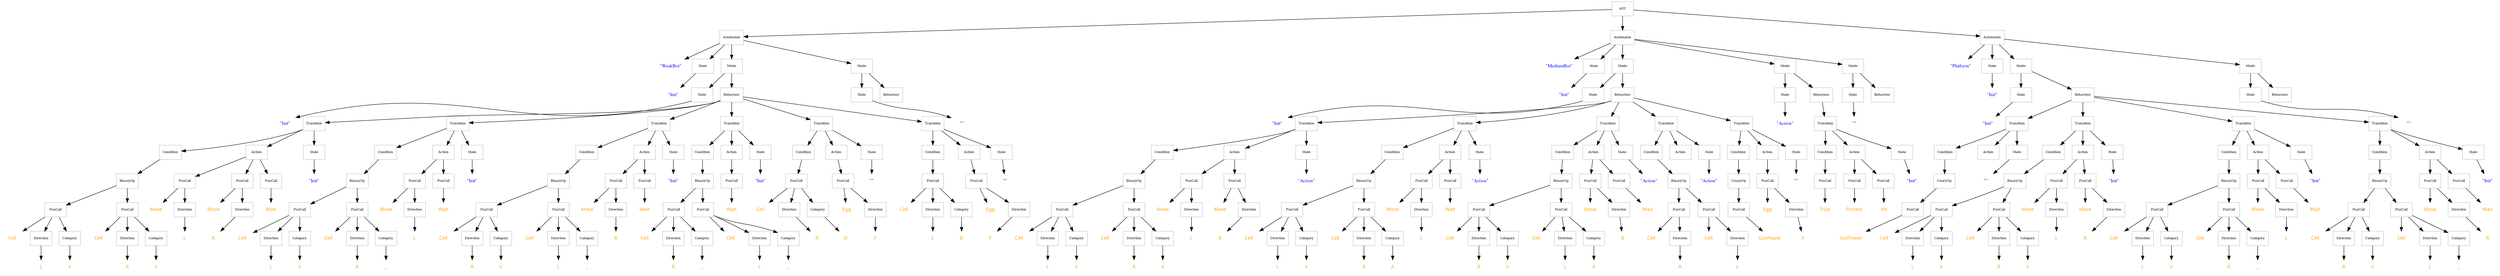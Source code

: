 // THE AST of the PARSED AUTOMATA in DOT FORMAT 

digraph ast{
node[shape=box, fontsize=16, color=gray];

"117" [label="Automaton", shape=box, fontsize=8];
"-117" [label="\"WeakBot\"", shape=none, fontname=times,  fontsize=12, fontcolor=blue];
"116" [label="State", shape=box, fontsize=8];
"-116" [label="\"Init\"", shape=none, fontname=times,  fontsize=12, fontcolor=blue];
"10" [label="State", shape=box, fontsize=8];
"-10" [label="\"Init\"", shape=none, fontname=times,  fontsize=12, fontcolor=blue];
"15" [label="FunCall", shape=box, fontsize=8];
"-15" [label="Cell", shape=none, fontname=comic, fontsize=12, fontcolor=orange];
"12" [label="Direction", shape=box, fontsize=8];
"-12" [label="L", shape=none, fontname=comic, fontsize=12, fontcolor=orange];
"14" [label="Category", shape=box, fontsize=8];
"-14" [label="V", shape=none, fontname=comic, fontsize=12, fontcolor=orange];
"20" [label="FunCall", shape=box, fontsize=8];
"-20" [label="Cell", shape=none, fontname=comic, fontsize=12, fontcolor=orange];
"17" [label="Direction", shape=box, fontsize=8];
"-17" [label="R", shape=none, fontname=comic, fontsize=12, fontcolor=orange];
"19" [label="Category", shape=box, fontsize=8];
"-19" [label="V", shape=none, fontname=comic, fontsize=12, fontcolor=orange];
"21" [label="BinaryOp", shape=box, fontsize=8];
"22" [label="Condition", shape=box, fontsize=8];
"25" [label="FunCall", shape=box, fontsize=8];
"-25" [label="Move", shape=none, fontname=comic, fontsize=12, fontcolor=orange];
"24" [label="Direction", shape=box, fontsize=8];
"-24" [label="L", shape=none, fontname=comic, fontsize=12, fontcolor=orange];
"28" [label="FunCall", shape=box, fontsize=8];
"-28" [label="Move", shape=none, fontname=comic, fontsize=12, fontcolor=orange];
"27" [label="Direction", shape=box, fontsize=8];
"-27" [label="R", shape=none, fontname=comic, fontsize=12, fontcolor=orange];
"29" [label="FunCall", shape=box, fontsize=8];
"-29" [label="Wait", shape=none, fontname=comic, fontsize=12, fontcolor=orange];
"30" [label="Action", shape=box, fontsize=8];
"31" [label="State", shape=box, fontsize=8];
"-31" [label="\"Init\"", shape=none, fontname=times,  fontsize=12, fontcolor=blue];
"32" [label="Transition", shape=box, fontsize=8];
"37" [label="FunCall", shape=box, fontsize=8];
"-37" [label="Cell", shape=none, fontname=comic, fontsize=12, fontcolor=orange];
"34" [label="Direction", shape=box, fontsize=8];
"-34" [label="L", shape=none, fontname=comic, fontsize=12, fontcolor=orange];
"36" [label="Category", shape=box, fontsize=8];
"-36" [label="V", shape=none, fontname=comic, fontsize=12, fontcolor=orange];
"42" [label="FunCall", shape=box, fontsize=8];
"-42" [label="Cell", shape=none, fontname=comic, fontsize=12, fontcolor=orange];
"39" [label="Direction", shape=box, fontsize=8];
"-39" [label="R", shape=none, fontname=comic, fontsize=12, fontcolor=orange];
"41" [label="Category", shape=box, fontsize=8];
"-41" [label="_", shape=none, fontname=comic, fontsize=12, fontcolor=orange];
"43" [label="BinaryOp", shape=box, fontsize=8];
"44" [label="Condition", shape=box, fontsize=8];
"47" [label="FunCall", shape=box, fontsize=8];
"-47" [label="Move", shape=none, fontname=comic, fontsize=12, fontcolor=orange];
"46" [label="Direction", shape=box, fontsize=8];
"-46" [label="L", shape=none, fontname=comic, fontsize=12, fontcolor=orange];
"48" [label="FunCall", shape=box, fontsize=8];
"-48" [label="Wait", shape=none, fontname=comic, fontsize=12, fontcolor=orange];
"49" [label="Action", shape=box, fontsize=8];
"50" [label="State", shape=box, fontsize=8];
"-50" [label="\"Init\"", shape=none, fontname=times,  fontsize=12, fontcolor=blue];
"51" [label="Transition", shape=box, fontsize=8];
"56" [label="FunCall", shape=box, fontsize=8];
"-56" [label="Cell", shape=none, fontname=comic, fontsize=12, fontcolor=orange];
"53" [label="Direction", shape=box, fontsize=8];
"-53" [label="R", shape=none, fontname=comic, fontsize=12, fontcolor=orange];
"55" [label="Category", shape=box, fontsize=8];
"-55" [label="V", shape=none, fontname=comic, fontsize=12, fontcolor=orange];
"61" [label="FunCall", shape=box, fontsize=8];
"-61" [label="Cell", shape=none, fontname=comic, fontsize=12, fontcolor=orange];
"58" [label="Direction", shape=box, fontsize=8];
"-58" [label="L", shape=none, fontname=comic, fontsize=12, fontcolor=orange];
"60" [label="Category", shape=box, fontsize=8];
"-60" [label="_", shape=none, fontname=comic, fontsize=12, fontcolor=orange];
"62" [label="BinaryOp", shape=box, fontsize=8];
"63" [label="Condition", shape=box, fontsize=8];
"66" [label="FunCall", shape=box, fontsize=8];
"-66" [label="Move", shape=none, fontname=comic, fontsize=12, fontcolor=orange];
"65" [label="Direction", shape=box, fontsize=8];
"-65" [label="R", shape=none, fontname=comic, fontsize=12, fontcolor=orange];
"67" [label="FunCall", shape=box, fontsize=8];
"-67" [label="Wait", shape=none, fontname=comic, fontsize=12, fontcolor=orange];
"68" [label="Action", shape=box, fontsize=8];
"69" [label="State", shape=box, fontsize=8];
"-69" [label="\"Init\"", shape=none, fontname=times,  fontsize=12, fontcolor=blue];
"70" [label="Transition", shape=box, fontsize=8];
"75" [label="FunCall", shape=box, fontsize=8];
"-75" [label="Cell", shape=none, fontname=comic, fontsize=12, fontcolor=orange];
"72" [label="Direction", shape=box, fontsize=8];
"-72" [label="R", shape=none, fontname=comic, fontsize=12, fontcolor=orange];
"74" [label="Category", shape=box, fontsize=8];
"-74" [label="_", shape=none, fontname=comic, fontsize=12, fontcolor=orange];
"80" [label="FunCall", shape=box, fontsize=8];
"-80" [label="Cell", shape=none, fontname=comic, fontsize=12, fontcolor=orange];
"77" [label="Direction", shape=box, fontsize=8];
"-77" [label="L", shape=none, fontname=comic, fontsize=12, fontcolor=orange];
"79" [label="Category", shape=box, fontsize=8];
"-79" [label="_", shape=none, fontname=comic, fontsize=12, fontcolor=orange];
"81" [label="BinaryOp", shape=box, fontsize=8];
"82" [label="Condition", shape=box, fontsize=8];
"83" [label="FunCall", shape=box, fontsize=8];
"-83" [label="Wait", shape=none, fontname=comic, fontsize=12, fontcolor=orange];
"84" [label="Action", shape=box, fontsize=8];
"85" [label="State", shape=box, fontsize=8];
"-85" [label="\"Init\"", shape=none, fontname=times,  fontsize=12, fontcolor=blue];
"86" [label="Transition", shape=box, fontsize=8];
"91" [label="FunCall", shape=box, fontsize=8];
"-91" [label="Cell", shape=none, fontname=comic, fontsize=12, fontcolor=orange];
"88" [label="Direction", shape=box, fontsize=8];
"-88" [label="R", shape=none, fontname=comic, fontsize=12, fontcolor=orange];
"90" [label="Category", shape=box, fontsize=8];
"-90" [label="D", shape=none, fontname=comic, fontsize=12, fontcolor=orange];
"92" [label="Condition", shape=box, fontsize=8];
"95" [label="FunCall", shape=box, fontsize=8];
"-95" [label="Egg", shape=none, fontname=comic, fontsize=12, fontcolor=orange];
"94" [label="Direction", shape=box, fontsize=8];
"-94" [label="F", shape=none, fontname=comic, fontsize=12, fontcolor=orange];
"96" [label="Action", shape=box, fontsize=8];
"97" [label="State", shape=box, fontsize=8];
"-97" [label="\"\"", shape=none, fontname=times,  fontsize=12, fontcolor=blue];
"98" [label="Transition", shape=box, fontsize=8];
"103" [label="FunCall", shape=box, fontsize=8];
"-103" [label="Cell", shape=none, fontname=comic, fontsize=12, fontcolor=orange];
"100" [label="Direction", shape=box, fontsize=8];
"-100" [label="L", shape=none, fontname=comic, fontsize=12, fontcolor=orange];
"102" [label="Category", shape=box, fontsize=8];
"-102" [label="D", shape=none, fontname=comic, fontsize=12, fontcolor=orange];
"104" [label="Condition", shape=box, fontsize=8];
"107" [label="FunCall", shape=box, fontsize=8];
"-107" [label="Egg", shape=none, fontname=comic, fontsize=12, fontcolor=orange];
"106" [label="Direction", shape=box, fontsize=8];
"-106" [label="F", shape=none, fontname=comic, fontsize=12, fontcolor=orange];
"108" [label="Action", shape=box, fontsize=8];
"109" [label="State", shape=box, fontsize=8];
"-109" [label="\"\"", shape=none, fontname=times,  fontsize=12, fontcolor=blue];
"110" [label="Transition", shape=box, fontsize=8];
"111" [label="Behaviour", shape=box, fontsize=8];
"112" [label="Mode", shape=box, fontsize=8];
"113" [label="State", shape=box, fontsize=8];
"-113" [label="\"\"", shape=none, fontname=times,  fontsize=12, fontcolor=blue];
"114" [label="Behaviour", shape=box, fontsize=8];
"115" [label="Mode", shape=box, fontsize=8];
"214" [label="Automaton", shape=box, fontsize=8];
"-214" [label="\"MediumBot\"", shape=none, fontname=times,  fontsize=12, fontcolor=blue];
"213" [label="State", shape=box, fontsize=8];
"-213" [label="\"Init\"", shape=none, fontname=times,  fontsize=12, fontcolor=blue];
"118" [label="State", shape=box, fontsize=8];
"-118" [label="\"Init\"", shape=none, fontname=times,  fontsize=12, fontcolor=blue];
"123" [label="FunCall", shape=box, fontsize=8];
"-123" [label="Cell", shape=none, fontname=comic, fontsize=12, fontcolor=orange];
"120" [label="Direction", shape=box, fontsize=8];
"-120" [label="L", shape=none, fontname=comic, fontsize=12, fontcolor=orange];
"122" [label="Category", shape=box, fontsize=8];
"-122" [label="V", shape=none, fontname=comic, fontsize=12, fontcolor=orange];
"128" [label="FunCall", shape=box, fontsize=8];
"-128" [label="Cell", shape=none, fontname=comic, fontsize=12, fontcolor=orange];
"125" [label="Direction", shape=box, fontsize=8];
"-125" [label="R", shape=none, fontname=comic, fontsize=12, fontcolor=orange];
"127" [label="Category", shape=box, fontsize=8];
"-127" [label="V", shape=none, fontname=comic, fontsize=12, fontcolor=orange];
"129" [label="BinaryOp", shape=box, fontsize=8];
"130" [label="Condition", shape=box, fontsize=8];
"133" [label="FunCall", shape=box, fontsize=8];
"-133" [label="Move", shape=none, fontname=comic, fontsize=12, fontcolor=orange];
"132" [label="Direction", shape=box, fontsize=8];
"-132" [label="L", shape=none, fontname=comic, fontsize=12, fontcolor=orange];
"136" [label="FunCall", shape=box, fontsize=8];
"-136" [label="Move", shape=none, fontname=comic, fontsize=12, fontcolor=orange];
"135" [label="Direction", shape=box, fontsize=8];
"-135" [label="R", shape=none, fontname=comic, fontsize=12, fontcolor=orange];
"137" [label="Action", shape=box, fontsize=8];
"138" [label="State", shape=box, fontsize=8];
"-138" [label="\"Action\"", shape=none, fontname=times,  fontsize=12, fontcolor=blue];
"139" [label="Transition", shape=box, fontsize=8];
"144" [label="FunCall", shape=box, fontsize=8];
"-144" [label="Cell", shape=none, fontname=comic, fontsize=12, fontcolor=orange];
"141" [label="Direction", shape=box, fontsize=8];
"-141" [label="L", shape=none, fontname=comic, fontsize=12, fontcolor=orange];
"143" [label="Category", shape=box, fontsize=8];
"-143" [label="V", shape=none, fontname=comic, fontsize=12, fontcolor=orange];
"149" [label="FunCall", shape=box, fontsize=8];
"-149" [label="Cell", shape=none, fontname=comic, fontsize=12, fontcolor=orange];
"146" [label="Direction", shape=box, fontsize=8];
"-146" [label="R", shape=none, fontname=comic, fontsize=12, fontcolor=orange];
"148" [label="Category", shape=box, fontsize=8];
"-148" [label="A", shape=none, fontname=comic, fontsize=12, fontcolor=orange];
"150" [label="BinaryOp", shape=box, fontsize=8];
"151" [label="Condition", shape=box, fontsize=8];
"154" [label="FunCall", shape=box, fontsize=8];
"-154" [label="Move", shape=none, fontname=comic, fontsize=12, fontcolor=orange];
"153" [label="Direction", shape=box, fontsize=8];
"-153" [label="L", shape=none, fontname=comic, fontsize=12, fontcolor=orange];
"155" [label="FunCall", shape=box, fontsize=8];
"-155" [label="Wait", shape=none, fontname=comic, fontsize=12, fontcolor=orange];
"156" [label="Action", shape=box, fontsize=8];
"157" [label="State", shape=box, fontsize=8];
"-157" [label="\"Action\"", shape=none, fontname=times,  fontsize=12, fontcolor=blue];
"158" [label="Transition", shape=box, fontsize=8];
"163" [label="FunCall", shape=box, fontsize=8];
"-163" [label="Cell", shape=none, fontname=comic, fontsize=12, fontcolor=orange];
"160" [label="Direction", shape=box, fontsize=8];
"-160" [label="R", shape=none, fontname=comic, fontsize=12, fontcolor=orange];
"162" [label="Category", shape=box, fontsize=8];
"-162" [label="V", shape=none, fontname=comic, fontsize=12, fontcolor=orange];
"168" [label="FunCall", shape=box, fontsize=8];
"-168" [label="Cell", shape=none, fontname=comic, fontsize=12, fontcolor=orange];
"165" [label="Direction", shape=box, fontsize=8];
"-165" [label="L", shape=none, fontname=comic, fontsize=12, fontcolor=orange];
"167" [label="Category", shape=box, fontsize=8];
"-167" [label="A", shape=none, fontname=comic, fontsize=12, fontcolor=orange];
"169" [label="BinaryOp", shape=box, fontsize=8];
"170" [label="Condition", shape=box, fontsize=8];
"173" [label="FunCall", shape=box, fontsize=8];
"-173" [label="Move", shape=none, fontname=comic, fontsize=12, fontcolor=orange];
"172" [label="Direction", shape=box, fontsize=8];
"-172" [label="R", shape=none, fontname=comic, fontsize=12, fontcolor=orange];
"174" [label="FunCall", shape=box, fontsize=8];
"-174" [label="Wait", shape=none, fontname=comic, fontsize=12, fontcolor=orange];
"175" [label="Action", shape=box, fontsize=8];
"176" [label="State", shape=box, fontsize=8];
"-176" [label="\"Action\"", shape=none, fontname=times,  fontsize=12, fontcolor=blue];
"177" [label="Transition", shape=box, fontsize=8];
"180" [label="FunCall", shape=box, fontsize=8];
"-180" [label="Cell", shape=none, fontname=comic, fontsize=12, fontcolor=orange];
"179" [label="Direction", shape=box, fontsize=8];
"-179" [label="R", shape=none, fontname=comic, fontsize=12, fontcolor=orange];
"183" [label="FunCall", shape=box, fontsize=8];
"-183" [label="Cell", shape=none, fontname=comic, fontsize=12, fontcolor=orange];
"182" [label="Direction", shape=box, fontsize=8];
"-182" [label="L", shape=none, fontname=comic, fontsize=12, fontcolor=orange];
"184" [label="BinaryOp", shape=box, fontsize=8];
"185" [label="Condition", shape=box, fontsize=8];
"186" [label="Action", shape=box, fontsize=8];
"187" [label="State", shape=box, fontsize=8];
"-187" [label="\"Action\"", shape=none, fontname=times,  fontsize=12, fontcolor=blue];
"188" [label="Transition", shape=box, fontsize=8];
"189" [label="FunCall", shape=box, fontsize=8];
"-189" [label="GotPower", shape=none, fontname=comic, fontsize=12, fontcolor=orange];
"190" [label="UnaryOp", shape=box, fontsize=8];
"191" [label="Condition", shape=box, fontsize=8];
"194" [label="FunCall", shape=box, fontsize=8];
"-194" [label="Egg", shape=none, fontname=comic, fontsize=12, fontcolor=orange];
"193" [label="Direction", shape=box, fontsize=8];
"-193" [label="F", shape=none, fontname=comic, fontsize=12, fontcolor=orange];
"195" [label="Action", shape=box, fontsize=8];
"196" [label="State", shape=box, fontsize=8];
"-196" [label="\"\"", shape=none, fontname=times,  fontsize=12, fontcolor=blue];
"197" [label="Transition", shape=box, fontsize=8];
"198" [label="Behaviour", shape=box, fontsize=8];
"199" [label="Mode", shape=box, fontsize=8];
"200" [label="State", shape=box, fontsize=8];
"-200" [label="\"Action\"", shape=none, fontname=times,  fontsize=12, fontcolor=blue];
"201" [label="FunCall", shape=box, fontsize=8];
"-201" [label="True", shape=none, fontname=comic, fontsize=12, fontcolor=orange];
"202" [label="Condition", shape=box, fontsize=8];
"203" [label="FunCall", shape=box, fontsize=8];
"-203" [label="Protect", shape=none, fontname=comic, fontsize=12, fontcolor=orange];
"204" [label="FunCall", shape=box, fontsize=8];
"-204" [label="Hit", shape=none, fontname=comic, fontsize=12, fontcolor=orange];
"205" [label="Action", shape=box, fontsize=8];
"206" [label="State", shape=box, fontsize=8];
"-206" [label="\"Init\"", shape=none, fontname=times,  fontsize=12, fontcolor=blue];
"207" [label="Transition", shape=box, fontsize=8];
"208" [label="Behaviour", shape=box, fontsize=8];
"209" [label="Mode", shape=box, fontsize=8];
"210" [label="State", shape=box, fontsize=8];
"-210" [label="\"\"", shape=none, fontname=times,  fontsize=12, fontcolor=blue];
"211" [label="Behaviour", shape=box, fontsize=8];
"212" [label="Mode", shape=box, fontsize=8];
"287" [label="Automaton", shape=box, fontsize=8];
"-287" [label="\"Platform\"", shape=none, fontname=times,  fontsize=12, fontcolor=blue];
"286" [label="State", shape=box, fontsize=8];
"-286" [label="\"Init\"", shape=none, fontname=times,  fontsize=12, fontcolor=blue];
"215" [label="State", shape=box, fontsize=8];
"-215" [label="\"Init\"", shape=none, fontname=times,  fontsize=12, fontcolor=blue];
"216" [label="FunCall", shape=box, fontsize=8];
"-216" [label="GotPower", shape=none, fontname=comic, fontsize=12, fontcolor=orange];
"217" [label="UnaryOp", shape=box, fontsize=8];
"218" [label="Condition", shape=box, fontsize=8];
"219" [label="Action", shape=box, fontsize=8];
"220" [label="State", shape=box, fontsize=8];
"-220" [label="\"\"", shape=none, fontname=times,  fontsize=12, fontcolor=blue];
"221" [label="Transition", shape=box, fontsize=8];
"226" [label="FunCall", shape=box, fontsize=8];
"-226" [label="Cell", shape=none, fontname=comic, fontsize=12, fontcolor=orange];
"223" [label="Direction", shape=box, fontsize=8];
"-223" [label="L", shape=none, fontname=comic, fontsize=12, fontcolor=orange];
"225" [label="Category", shape=box, fontsize=8];
"-225" [label="V", shape=none, fontname=comic, fontsize=12, fontcolor=orange];
"231" [label="FunCall", shape=box, fontsize=8];
"-231" [label="Cell", shape=none, fontname=comic, fontsize=12, fontcolor=orange];
"228" [label="Direction", shape=box, fontsize=8];
"-228" [label="R", shape=none, fontname=comic, fontsize=12, fontcolor=orange];
"230" [label="Category", shape=box, fontsize=8];
"-230" [label="V", shape=none, fontname=comic, fontsize=12, fontcolor=orange];
"232" [label="BinaryOp", shape=box, fontsize=8];
"233" [label="Condition", shape=box, fontsize=8];
"236" [label="FunCall", shape=box, fontsize=8];
"-236" [label="Move", shape=none, fontname=comic, fontsize=12, fontcolor=orange];
"235" [label="Direction", shape=box, fontsize=8];
"-235" [label="L", shape=none, fontname=comic, fontsize=12, fontcolor=orange];
"239" [label="FunCall", shape=box, fontsize=8];
"-239" [label="Move", shape=none, fontname=comic, fontsize=12, fontcolor=orange];
"238" [label="Direction", shape=box, fontsize=8];
"-238" [label="R", shape=none, fontname=comic, fontsize=12, fontcolor=orange];
"240" [label="Action", shape=box, fontsize=8];
"241" [label="State", shape=box, fontsize=8];
"-241" [label="\"Init\"", shape=none, fontname=times,  fontsize=12, fontcolor=blue];
"242" [label="Transition", shape=box, fontsize=8];
"247" [label="FunCall", shape=box, fontsize=8];
"-247" [label="Cell", shape=none, fontname=comic, fontsize=12, fontcolor=orange];
"244" [label="Direction", shape=box, fontsize=8];
"-244" [label="L", shape=none, fontname=comic, fontsize=12, fontcolor=orange];
"246" [label="Category", shape=box, fontsize=8];
"-246" [label="V", shape=none, fontname=comic, fontsize=12, fontcolor=orange];
"252" [label="FunCall", shape=box, fontsize=8];
"-252" [label="Cell", shape=none, fontname=comic, fontsize=12, fontcolor=orange];
"249" [label="Direction", shape=box, fontsize=8];
"-249" [label="R", shape=none, fontname=comic, fontsize=12, fontcolor=orange];
"251" [label="Category", shape=box, fontsize=8];
"-251" [label="_", shape=none, fontname=comic, fontsize=12, fontcolor=orange];
"253" [label="BinaryOp", shape=box, fontsize=8];
"254" [label="Condition", shape=box, fontsize=8];
"257" [label="FunCall", shape=box, fontsize=8];
"-257" [label="Move", shape=none, fontname=comic, fontsize=12, fontcolor=orange];
"256" [label="Direction", shape=box, fontsize=8];
"-256" [label="L", shape=none, fontname=comic, fontsize=12, fontcolor=orange];
"258" [label="FunCall", shape=box, fontsize=8];
"-258" [label="Wait", shape=none, fontname=comic, fontsize=12, fontcolor=orange];
"259" [label="Action", shape=box, fontsize=8];
"260" [label="State", shape=box, fontsize=8];
"-260" [label="\"Init\"", shape=none, fontname=times,  fontsize=12, fontcolor=blue];
"261" [label="Transition", shape=box, fontsize=8];
"266" [label="FunCall", shape=box, fontsize=8];
"-266" [label="Cell", shape=none, fontname=comic, fontsize=12, fontcolor=orange];
"263" [label="Direction", shape=box, fontsize=8];
"-263" [label="R", shape=none, fontname=comic, fontsize=12, fontcolor=orange];
"265" [label="Category", shape=box, fontsize=8];
"-265" [label="V", shape=none, fontname=comic, fontsize=12, fontcolor=orange];
"271" [label="FunCall", shape=box, fontsize=8];
"-271" [label="Cell", shape=none, fontname=comic, fontsize=12, fontcolor=orange];
"268" [label="Direction", shape=box, fontsize=8];
"-268" [label="L", shape=none, fontname=comic, fontsize=12, fontcolor=orange];
"270" [label="Category", shape=box, fontsize=8];
"-270" [label="_", shape=none, fontname=comic, fontsize=12, fontcolor=orange];
"272" [label="BinaryOp", shape=box, fontsize=8];
"273" [label="Condition", shape=box, fontsize=8];
"276" [label="FunCall", shape=box, fontsize=8];
"-276" [label="Move", shape=none, fontname=comic, fontsize=12, fontcolor=orange];
"275" [label="Direction", shape=box, fontsize=8];
"-275" [label="R", shape=none, fontname=comic, fontsize=12, fontcolor=orange];
"277" [label="FunCall", shape=box, fontsize=8];
"-277" [label="Wait", shape=none, fontname=comic, fontsize=12, fontcolor=orange];
"278" [label="Action", shape=box, fontsize=8];
"279" [label="State", shape=box, fontsize=8];
"-279" [label="\"Init\"", shape=none, fontname=times,  fontsize=12, fontcolor=blue];
"280" [label="Transition", shape=box, fontsize=8];
"281" [label="Behaviour", shape=box, fontsize=8];
"282" [label="Mode", shape=box, fontsize=8];
"283" [label="State", shape=box, fontsize=8];
"-283" [label="\"\"", shape=none, fontname=times,  fontsize=12, fontcolor=blue];
"284" [label="Behaviour", shape=box, fontsize=8];
"285" [label="Mode", shape=box, fontsize=8];
"288" [label="AST", shape=box, fontsize=8];

"117" -> "-117";
"116" -> "-116";
"10" -> "-10";
"15" -> "-15";
"12" -> "-12";
"14" -> "-14";
"15" -> "12";
"15" -> "14";
"20" -> "-20";
"17" -> "-17";
"19" -> "-19";
"20" -> "17";
"20" -> "19";
"21" -> "15";
"21" -> "20";
"22" -> "21";
"25" -> "-25";
"24" -> "-24";
"25" -> "24";
"28" -> "-28";
"27" -> "-27";
"28" -> "27";
"29" -> "-29";
"30" -> "25";
"30" -> "28";
"30" -> "29";
"31" -> "-31";
"32" -> "22";
"32" -> "30";
"32" -> "31";
"37" -> "-37";
"34" -> "-34";
"36" -> "-36";
"37" -> "34";
"37" -> "36";
"42" -> "-42";
"39" -> "-39";
"41" -> "-41";
"42" -> "39";
"42" -> "41";
"43" -> "37";
"43" -> "42";
"44" -> "43";
"47" -> "-47";
"46" -> "-46";
"47" -> "46";
"48" -> "-48";
"49" -> "47";
"49" -> "48";
"50" -> "-50";
"51" -> "44";
"51" -> "49";
"51" -> "50";
"56" -> "-56";
"53" -> "-53";
"55" -> "-55";
"56" -> "53";
"56" -> "55";
"61" -> "-61";
"58" -> "-58";
"60" -> "-60";
"61" -> "58";
"61" -> "60";
"62" -> "56";
"62" -> "61";
"63" -> "62";
"66" -> "-66";
"65" -> "-65";
"66" -> "65";
"67" -> "-67";
"68" -> "66";
"68" -> "67";
"69" -> "-69";
"70" -> "63";
"70" -> "68";
"70" -> "69";
"75" -> "-75";
"72" -> "-72";
"74" -> "-74";
"75" -> "72";
"75" -> "74";
"80" -> "-80";
"77" -> "-77";
"79" -> "-79";
"80" -> "77";
"80" -> "79";
"81" -> "75";
"81" -> "80";
"82" -> "81";
"83" -> "-83";
"84" -> "83";
"85" -> "-85";
"86" -> "82";
"86" -> "84";
"86" -> "85";
"91" -> "-91";
"88" -> "-88";
"90" -> "-90";
"91" -> "88";
"91" -> "90";
"92" -> "91";
"95" -> "-95";
"94" -> "-94";
"95" -> "94";
"96" -> "95";
"97" -> "-97";
"98" -> "92";
"98" -> "96";
"98" -> "97";
"103" -> "-103";
"100" -> "-100";
"102" -> "-102";
"103" -> "100";
"103" -> "102";
"104" -> "103";
"107" -> "-107";
"106" -> "-106";
"107" -> "106";
"108" -> "107";
"109" -> "-109";
"110" -> "104";
"110" -> "108";
"110" -> "109";
"111" -> "32";
"111" -> "51";
"111" -> "70";
"111" -> "86";
"111" -> "98";
"111" -> "110";
"112" -> "10";
"112" -> "111";
"113" -> "-113";
"115" -> "113";
"115" -> "114";
"117" -> "116";
"117" -> "112";
"117" -> "115";
"214" -> "-214";
"213" -> "-213";
"118" -> "-118";
"123" -> "-123";
"120" -> "-120";
"122" -> "-122";
"123" -> "120";
"123" -> "122";
"128" -> "-128";
"125" -> "-125";
"127" -> "-127";
"128" -> "125";
"128" -> "127";
"129" -> "123";
"129" -> "128";
"130" -> "129";
"133" -> "-133";
"132" -> "-132";
"133" -> "132";
"136" -> "-136";
"135" -> "-135";
"136" -> "135";
"137" -> "133";
"137" -> "136";
"138" -> "-138";
"139" -> "130";
"139" -> "137";
"139" -> "138";
"144" -> "-144";
"141" -> "-141";
"143" -> "-143";
"144" -> "141";
"144" -> "143";
"149" -> "-149";
"146" -> "-146";
"148" -> "-148";
"149" -> "146";
"149" -> "148";
"150" -> "144";
"150" -> "149";
"151" -> "150";
"154" -> "-154";
"153" -> "-153";
"154" -> "153";
"155" -> "-155";
"156" -> "154";
"156" -> "155";
"157" -> "-157";
"158" -> "151";
"158" -> "156";
"158" -> "157";
"163" -> "-163";
"160" -> "-160";
"162" -> "-162";
"163" -> "160";
"163" -> "162";
"168" -> "-168";
"165" -> "-165";
"167" -> "-167";
"168" -> "165";
"168" -> "167";
"169" -> "163";
"169" -> "168";
"170" -> "169";
"173" -> "-173";
"172" -> "-172";
"173" -> "172";
"174" -> "-174";
"175" -> "173";
"175" -> "174";
"176" -> "-176";
"177" -> "170";
"177" -> "175";
"177" -> "176";
"180" -> "-180";
"179" -> "-179";
"180" -> "179";
"183" -> "-183";
"182" -> "-182";
"183" -> "182";
"184" -> "180";
"184" -> "183";
"185" -> "184";
"187" -> "-187";
"188" -> "185";
"188" -> "186";
"188" -> "187";
"189" -> "-189";
"190" -> "189";
"191" -> "190";
"194" -> "-194";
"193" -> "-193";
"194" -> "193";
"195" -> "194";
"196" -> "-196";
"197" -> "191";
"197" -> "195";
"197" -> "196";
"198" -> "139";
"198" -> "158";
"198" -> "177";
"198" -> "188";
"198" -> "197";
"199" -> "118";
"199" -> "198";
"200" -> "-200";
"201" -> "-201";
"202" -> "201";
"203" -> "-203";
"204" -> "-204";
"205" -> "203";
"205" -> "204";
"206" -> "-206";
"207" -> "202";
"207" -> "205";
"207" -> "206";
"208" -> "207";
"209" -> "200";
"209" -> "208";
"210" -> "-210";
"212" -> "210";
"212" -> "211";
"214" -> "213";
"214" -> "199";
"214" -> "209";
"214" -> "212";
"287" -> "-287";
"286" -> "-286";
"215" -> "-215";
"216" -> "-216";
"217" -> "216";
"218" -> "217";
"220" -> "-220";
"221" -> "218";
"221" -> "219";
"221" -> "220";
"226" -> "-226";
"223" -> "-223";
"225" -> "-225";
"226" -> "223";
"226" -> "225";
"231" -> "-231";
"228" -> "-228";
"230" -> "-230";
"231" -> "228";
"231" -> "230";
"232" -> "226";
"232" -> "231";
"233" -> "232";
"236" -> "-236";
"235" -> "-235";
"236" -> "235";
"239" -> "-239";
"238" -> "-238";
"239" -> "238";
"240" -> "236";
"240" -> "239";
"241" -> "-241";
"242" -> "233";
"242" -> "240";
"242" -> "241";
"247" -> "-247";
"244" -> "-244";
"246" -> "-246";
"247" -> "244";
"247" -> "246";
"252" -> "-252";
"249" -> "-249";
"251" -> "-251";
"252" -> "249";
"252" -> "251";
"253" -> "247";
"253" -> "252";
"254" -> "253";
"257" -> "-257";
"256" -> "-256";
"257" -> "256";
"258" -> "-258";
"259" -> "257";
"259" -> "258";
"260" -> "-260";
"261" -> "254";
"261" -> "259";
"261" -> "260";
"266" -> "-266";
"263" -> "-263";
"265" -> "-265";
"266" -> "263";
"266" -> "265";
"271" -> "-271";
"268" -> "-268";
"270" -> "-270";
"271" -> "268";
"271" -> "270";
"272" -> "266";
"272" -> "271";
"273" -> "272";
"276" -> "-276";
"275" -> "-275";
"276" -> "275";
"277" -> "-277";
"278" -> "276";
"278" -> "277";
"279" -> "-279";
"280" -> "273";
"280" -> "278";
"280" -> "279";
"281" -> "221";
"281" -> "242";
"281" -> "261";
"281" -> "280";
"282" -> "215";
"282" -> "281";
"283" -> "-283";
"285" -> "283";
"285" -> "284";
"287" -> "286";
"287" -> "282";
"287" -> "285";
"288" -> "117";
"288" -> "214";
"288" -> "287";
}
